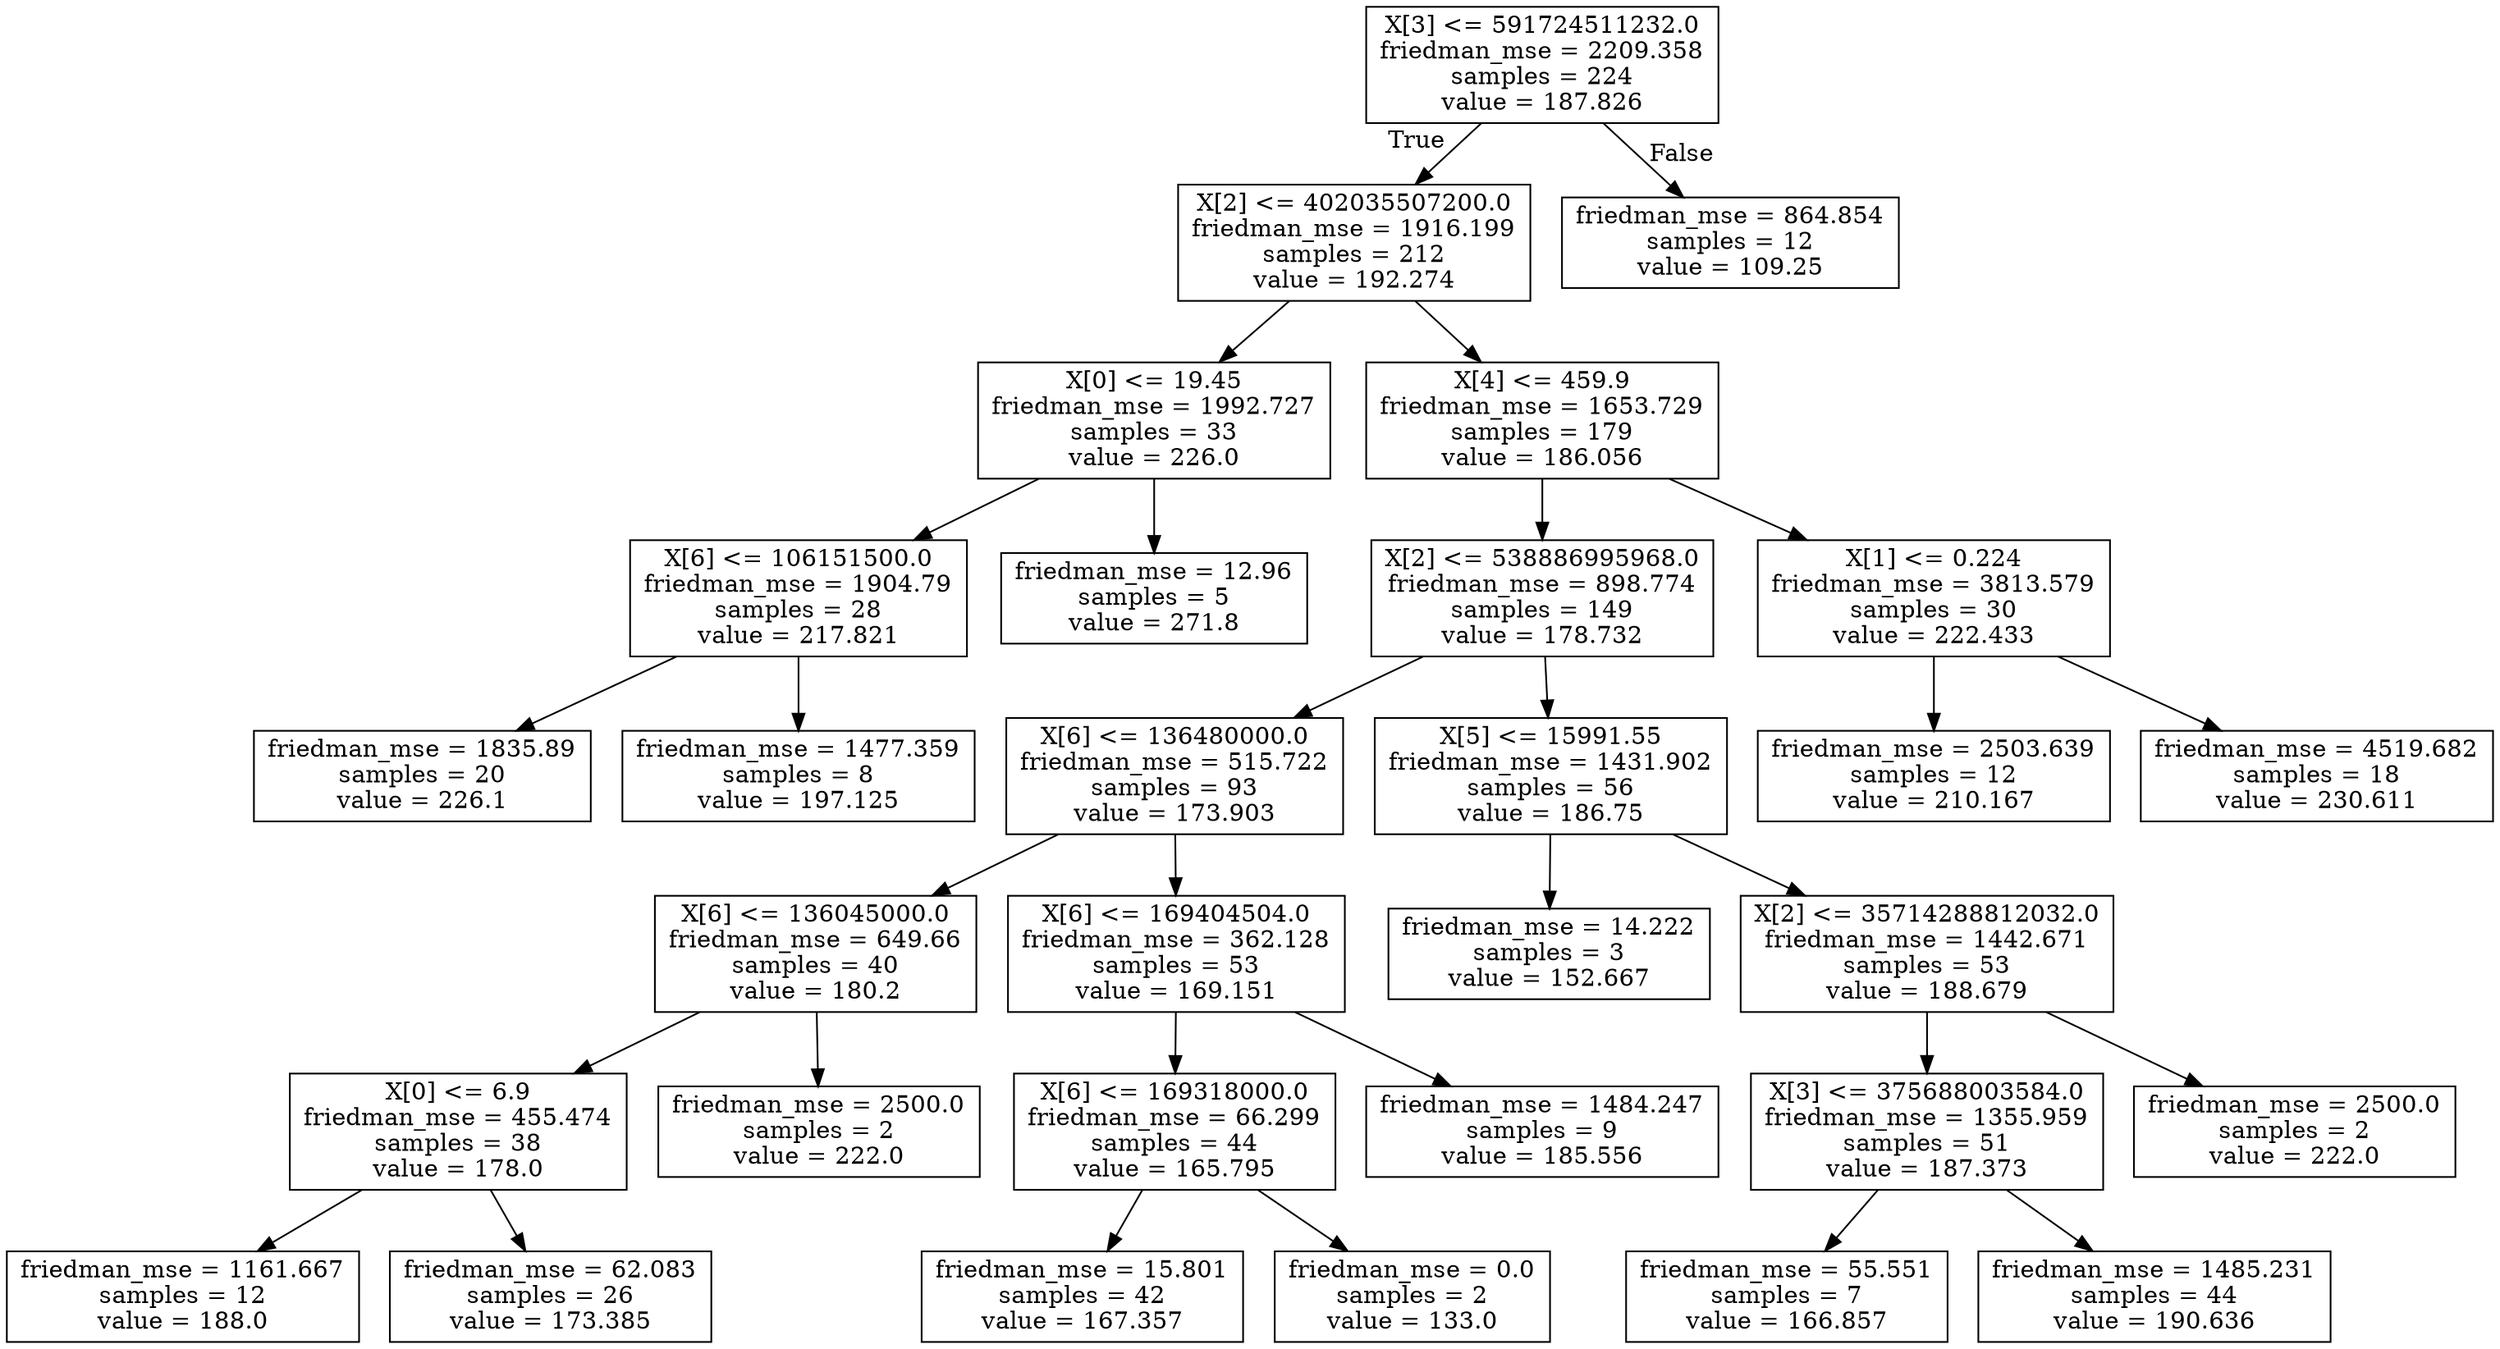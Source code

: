 digraph Tree {
node [shape=box] ;
0 [label="X[3] <= 591724511232.0\nfriedman_mse = 2209.358\nsamples = 224\nvalue = 187.826"] ;
1 [label="X[2] <= 402035507200.0\nfriedman_mse = 1916.199\nsamples = 212\nvalue = 192.274"] ;
0 -> 1 [labeldistance=2.5, labelangle=45, headlabel="True"] ;
2 [label="X[0] <= 19.45\nfriedman_mse = 1992.727\nsamples = 33\nvalue = 226.0"] ;
1 -> 2 ;
3 [label="X[6] <= 106151500.0\nfriedman_mse = 1904.79\nsamples = 28\nvalue = 217.821"] ;
2 -> 3 ;
4 [label="friedman_mse = 1835.89\nsamples = 20\nvalue = 226.1"] ;
3 -> 4 ;
5 [label="friedman_mse = 1477.359\nsamples = 8\nvalue = 197.125"] ;
3 -> 5 ;
6 [label="friedman_mse = 12.96\nsamples = 5\nvalue = 271.8"] ;
2 -> 6 ;
7 [label="X[4] <= 459.9\nfriedman_mse = 1653.729\nsamples = 179\nvalue = 186.056"] ;
1 -> 7 ;
8 [label="X[2] <= 538886995968.0\nfriedman_mse = 898.774\nsamples = 149\nvalue = 178.732"] ;
7 -> 8 ;
9 [label="X[6] <= 136480000.0\nfriedman_mse = 515.722\nsamples = 93\nvalue = 173.903"] ;
8 -> 9 ;
10 [label="X[6] <= 136045000.0\nfriedman_mse = 649.66\nsamples = 40\nvalue = 180.2"] ;
9 -> 10 ;
11 [label="X[0] <= 6.9\nfriedman_mse = 455.474\nsamples = 38\nvalue = 178.0"] ;
10 -> 11 ;
12 [label="friedman_mse = 1161.667\nsamples = 12\nvalue = 188.0"] ;
11 -> 12 ;
13 [label="friedman_mse = 62.083\nsamples = 26\nvalue = 173.385"] ;
11 -> 13 ;
14 [label="friedman_mse = 2500.0\nsamples = 2\nvalue = 222.0"] ;
10 -> 14 ;
15 [label="X[6] <= 169404504.0\nfriedman_mse = 362.128\nsamples = 53\nvalue = 169.151"] ;
9 -> 15 ;
16 [label="X[6] <= 169318000.0\nfriedman_mse = 66.299\nsamples = 44\nvalue = 165.795"] ;
15 -> 16 ;
17 [label="friedman_mse = 15.801\nsamples = 42\nvalue = 167.357"] ;
16 -> 17 ;
18 [label="friedman_mse = 0.0\nsamples = 2\nvalue = 133.0"] ;
16 -> 18 ;
19 [label="friedman_mse = 1484.247\nsamples = 9\nvalue = 185.556"] ;
15 -> 19 ;
20 [label="X[5] <= 15991.55\nfriedman_mse = 1431.902\nsamples = 56\nvalue = 186.75"] ;
8 -> 20 ;
21 [label="friedman_mse = 14.222\nsamples = 3\nvalue = 152.667"] ;
20 -> 21 ;
22 [label="X[2] <= 35714288812032.0\nfriedman_mse = 1442.671\nsamples = 53\nvalue = 188.679"] ;
20 -> 22 ;
23 [label="X[3] <= 375688003584.0\nfriedman_mse = 1355.959\nsamples = 51\nvalue = 187.373"] ;
22 -> 23 ;
24 [label="friedman_mse = 55.551\nsamples = 7\nvalue = 166.857"] ;
23 -> 24 ;
25 [label="friedman_mse = 1485.231\nsamples = 44\nvalue = 190.636"] ;
23 -> 25 ;
26 [label="friedman_mse = 2500.0\nsamples = 2\nvalue = 222.0"] ;
22 -> 26 ;
27 [label="X[1] <= 0.224\nfriedman_mse = 3813.579\nsamples = 30\nvalue = 222.433"] ;
7 -> 27 ;
28 [label="friedman_mse = 2503.639\nsamples = 12\nvalue = 210.167"] ;
27 -> 28 ;
29 [label="friedman_mse = 4519.682\nsamples = 18\nvalue = 230.611"] ;
27 -> 29 ;
30 [label="friedman_mse = 864.854\nsamples = 12\nvalue = 109.25"] ;
0 -> 30 [labeldistance=2.5, labelangle=-45, headlabel="False"] ;
}
